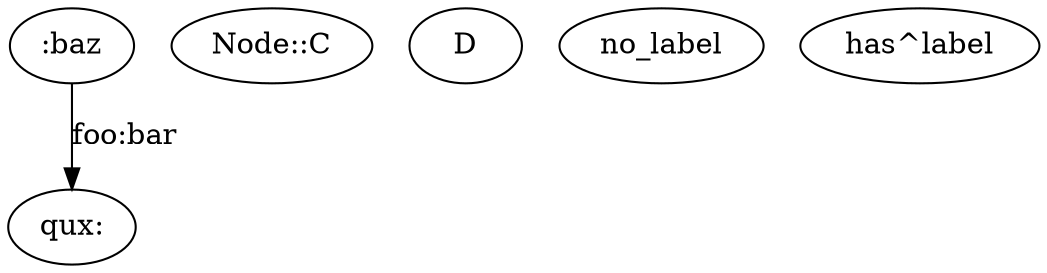 strict digraph  {
"Node^^A" [label=":baz"];
"Node^^B" [label="qux:"];
"Node^^C" [label="Node::C"];
D;
E [label="no_label"];
F [label="has^label"];
"Node^^A" -> "Node^^B" [label="foo:bar"];
}
